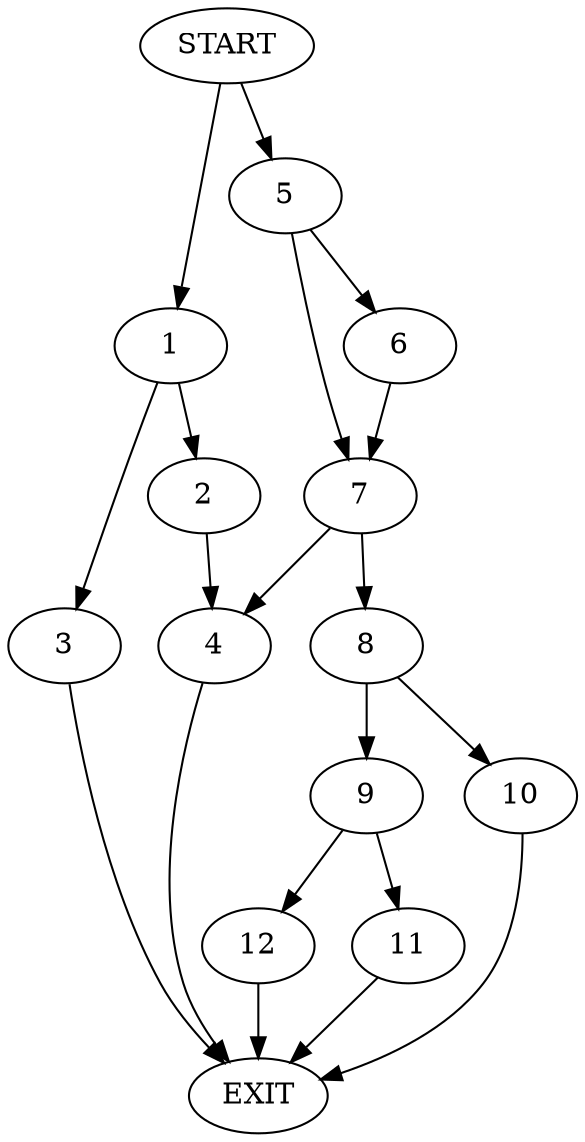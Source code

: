 digraph {
0 [label="START"]
13 [label="EXIT"]
0 -> 1
1 -> 2
1 -> 3
3 -> 13
2 -> 4
4 -> 13
0 -> 5
5 -> 6
5 -> 7
6 -> 7
7 -> 4
7 -> 8
8 -> 9
8 -> 10
9 -> 11
9 -> 12
10 -> 13
12 -> 13
11 -> 13
}
